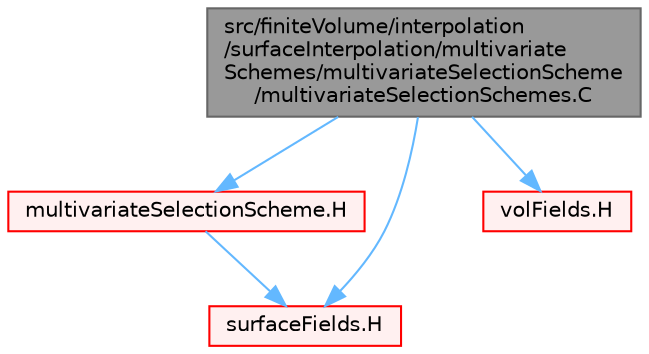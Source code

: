 digraph "src/finiteVolume/interpolation/surfaceInterpolation/multivariateSchemes/multivariateSelectionScheme/multivariateSelectionSchemes.C"
{
 // LATEX_PDF_SIZE
  bgcolor="transparent";
  edge [fontname=Helvetica,fontsize=10,labelfontname=Helvetica,labelfontsize=10];
  node [fontname=Helvetica,fontsize=10,shape=box,height=0.2,width=0.4];
  Node1 [id="Node000001",label="src/finiteVolume/interpolation\l/surfaceInterpolation/multivariate\lSchemes/multivariateSelectionScheme\l/multivariateSelectionSchemes.C",height=0.2,width=0.4,color="gray40", fillcolor="grey60", style="filled", fontcolor="black",tooltip=" "];
  Node1 -> Node2 [id="edge1_Node000001_Node000002",color="steelblue1",style="solid",tooltip=" "];
  Node2 [id="Node000002",label="multivariateSelectionScheme.H",height=0.2,width=0.4,color="red", fillcolor="#FFF0F0", style="filled",URL="$multivariateSelectionScheme_8H.html",tooltip=" "];
  Node2 -> Node150 [id="edge2_Node000002_Node000150",color="steelblue1",style="solid",tooltip=" "];
  Node150 [id="Node000150",label="surfaceFields.H",height=0.2,width=0.4,color="red", fillcolor="#FFF0F0", style="filled",URL="$surfaceFields_8H.html",tooltip="Foam::surfaceFields."];
  Node1 -> Node383 [id="edge3_Node000001_Node000383",color="steelblue1",style="solid",tooltip=" "];
  Node383 [id="Node000383",label="volFields.H",height=0.2,width=0.4,color="red", fillcolor="#FFF0F0", style="filled",URL="$volFields_8H.html",tooltip=" "];
  Node1 -> Node150 [id="edge4_Node000001_Node000150",color="steelblue1",style="solid",tooltip=" "];
}
